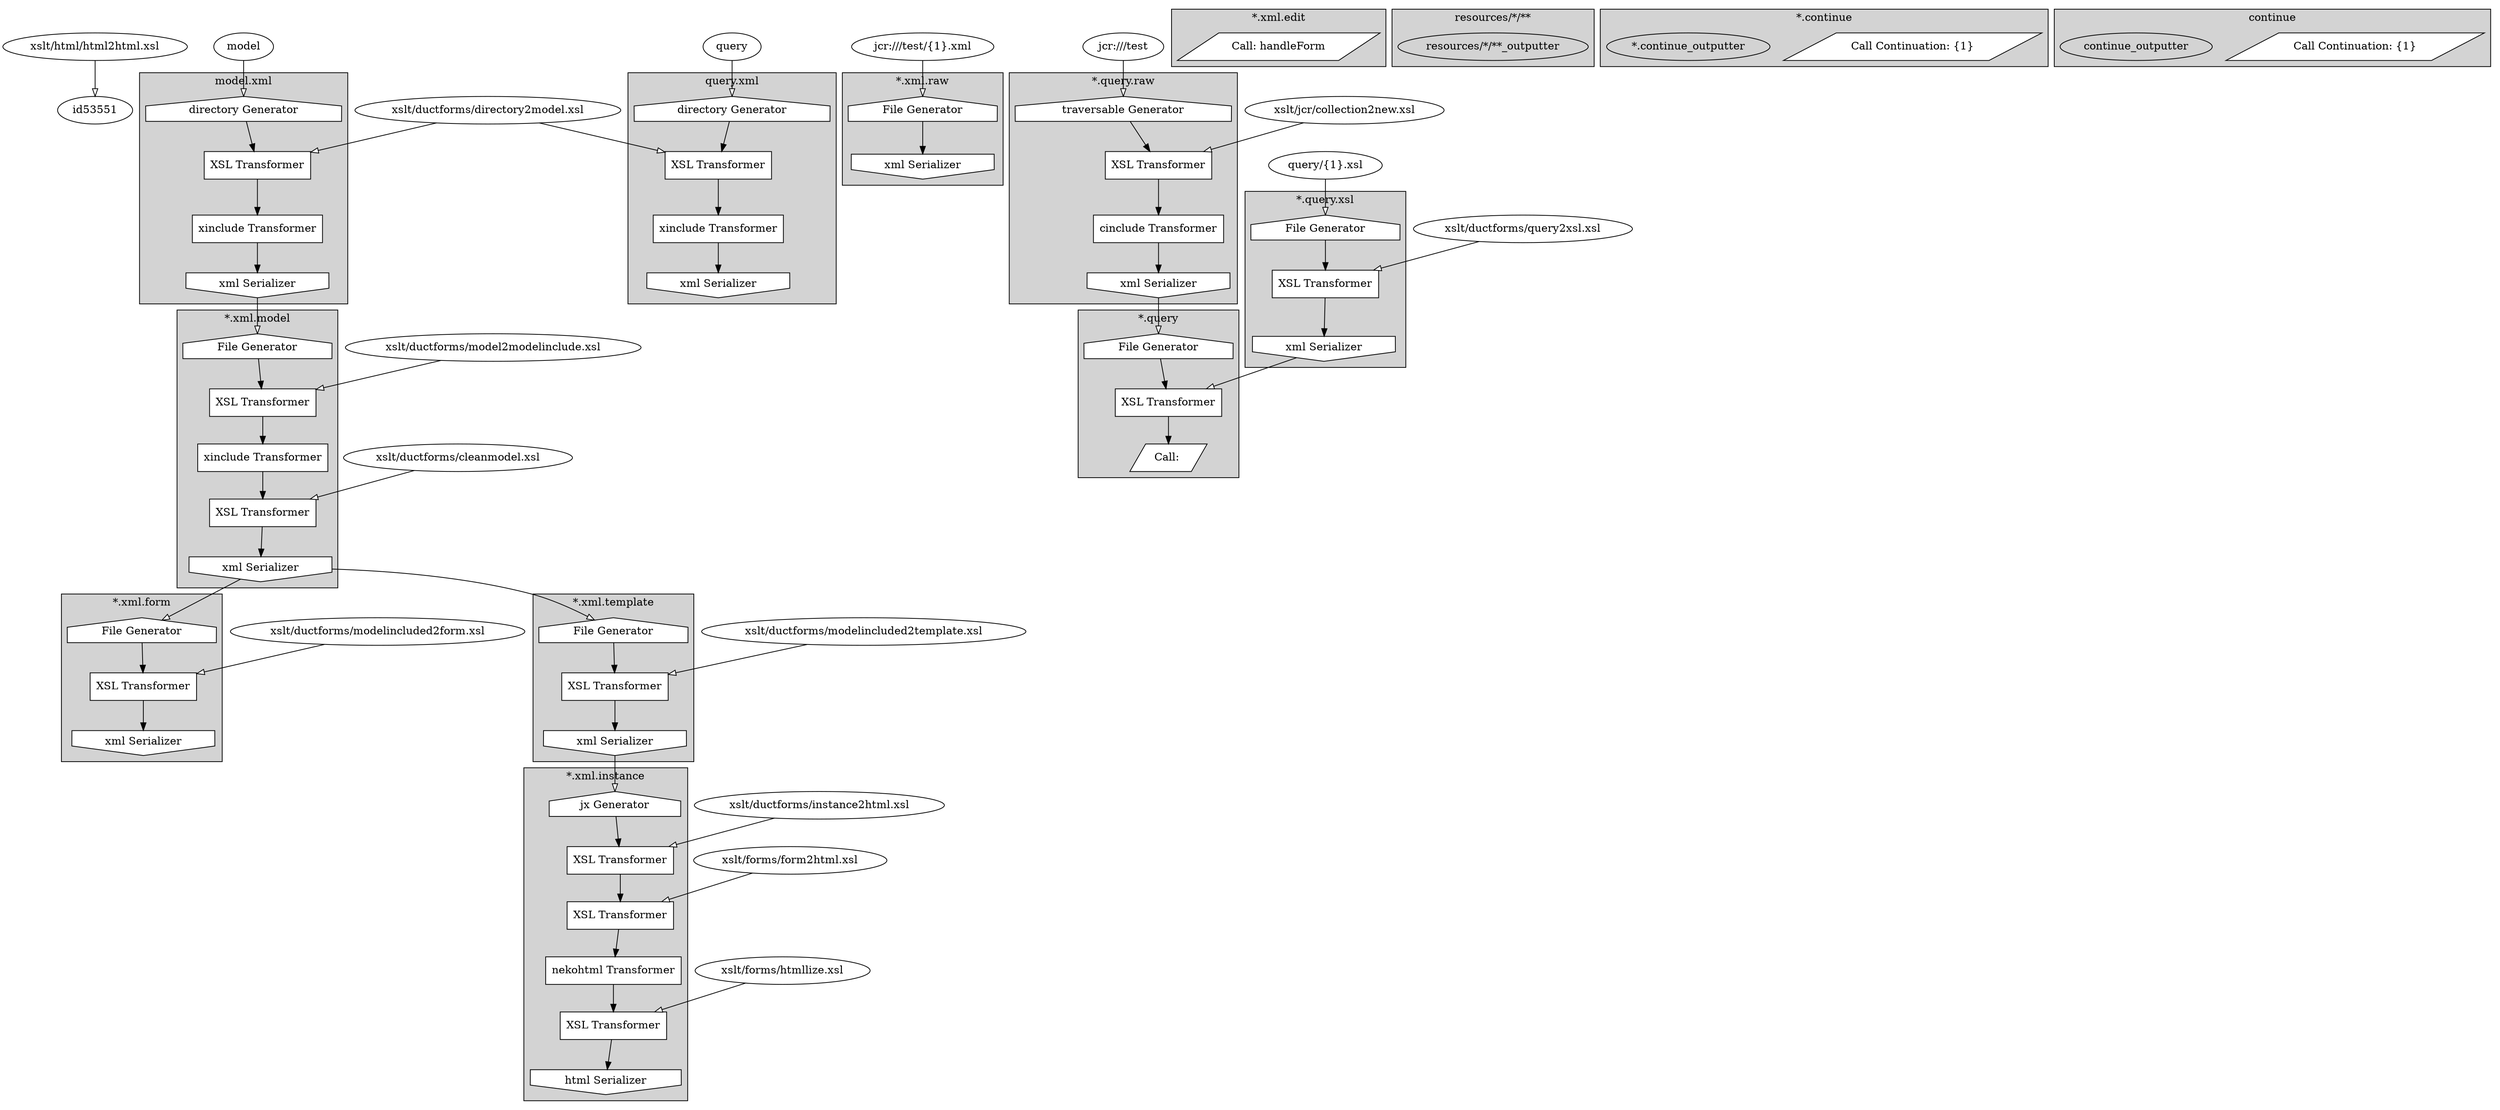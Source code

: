 
digraph CocoonSitemap {
	compound = true;
    
	"xslt/html/html2html.xsl" -> id53551 [style=filled,fillcolor=white];
			
	"model" -> id53586 [style=filled,fillcolor=white];
			
	"xslt/ductforms/directory2model.xsl" -> id53593 [style=filled,fillcolor=white];
			
	"query" -> id53614 [style=filled,fillcolor=white];
			
	"xslt/ductforms/directory2model.xsl" -> id53621 [style=filled,fillcolor=white];
			
	"jcr:///test/{1}.xml" -> id53643 [style=filled,fillcolor=white];
			
	"xslt/ductforms/model2modelinclude.xsl" -> id53668 [style=filled,fillcolor=white];
			
	"xslt/ductforms/cleanmodel.xsl" -> id53686 [style=filled,fillcolor=white];
			
	"xslt/ductforms/modelincluded2form.xsl" -> id53707 [style=filled,fillcolor=white];
			
	"xslt/ductforms/modelincluded2template.xsl" -> id53729 [style=filled,fillcolor=white];
			
	"jcr:///test" -> id53787 [style=filled,fillcolor=white];
			
	"xslt/jcr/collection2new.xsl" -> id53793 [style=filled,fillcolor=white];
			
	"query/{1}.xsl" -> id53815 [style=filled,fillcolor=white];
			
	"xslt/ductforms/query2xsl.xsl" -> id53819 [style=filled,fillcolor=white];
			
	"xslt/ductforms/instance2html.xsl" -> id53881 [style=filled,fillcolor=white];
			
	"xslt/forms/form2html.xsl" -> id53897 [style=filled,fillcolor=white];
			
	"xslt/forms/htmllize.xsl" -> id53927 [style=filled,fillcolor=white];
			
    subgraph "cluster_model.xml" {
	
        label = "model.xml";
		style = filled;
		fillcolor = lightgrey;

       	id53586 [shape=house,label="directory Generator",style=filled,fillcolor=white];
    id53593 [shape=box,label="XSL Transformer",style=filled,fillcolor=white];
    id53597 [shape=box,label="xinclude Transformer",style=filled,fillcolor=white];
    
        "model.xml_outputter" [shape=invhouse,label="xml Serializer",style=filled,fillcolor=white];
    id53586 -> id53593 -> id53597 -> "model.xml_outputter";
    }
    
    subgraph "cluster_query.xml" {
	
        label = "query.xml";
		style = filled;
		fillcolor = lightgrey;

       	id53614 [shape=house,label="directory Generator",style=filled,fillcolor=white];
    id53621 [shape=box,label="XSL Transformer",style=filled,fillcolor=white];
    id53626 [shape=box,label="xinclude Transformer",style=filled,fillcolor=white];
    
        "query.xml_outputter" [shape=invhouse,label="xml Serializer",style=filled,fillcolor=white];
    id53614 -> id53621 -> id53626 -> "query.xml_outputter";
    }
    
    subgraph "cluster_*.xml.raw" {
	
        label = "*.xml.raw";
		style = filled;
		fillcolor = lightgrey;

       	id53643 [shape=house,label="File Generator",style=filled,fillcolor=white];
    
        "*.xml.raw_outputter" [shape=invhouse,label="xml Serializer",style=filled,fillcolor=white];
    id53643 -> "*.xml.raw_outputter";
    }
    
    subgraph "cluster_*.xml.model" {
	
        label = "*.xml.model";
		style = filled;
		fillcolor = lightgrey;

       	id53664 [shape=house,label="File Generator",style=filled,fillcolor=white];
    id53668 [shape=box,label="XSL Transformer",style=filled,fillcolor=white];
    id53682 [shape=box,label="xinclude Transformer",style=filled,fillcolor=white];
    id53686 [shape=box,label="XSL Transformer",style=filled,fillcolor=white];
    
        "*.xml.model_outputter" [shape=invhouse,label="xml Serializer",style=filled,fillcolor=white];
    id53664 -> id53668 -> id53682 -> id53686 -> "*.xml.model_outputter";
    }
    
    subgraph "cluster_*.xml.form" {
	
        label = "*.xml.form";
		style = filled;
		fillcolor = lightgrey;

       	id53702 [shape=house,label="File Generator",style=filled,fillcolor=white];
    id53707 [shape=box,label="XSL Transformer",style=filled,fillcolor=white];
    
        "*.xml.form_outputter" [shape=invhouse,label="xml Serializer",style=filled,fillcolor=white];
    id53702 -> id53707 -> "*.xml.form_outputter";
    }
    
    subgraph "cluster_*.xml.template" {
	
        label = "*.xml.template";
		style = filled;
		fillcolor = lightgrey;

       	id53725 [shape=house,label="File Generator",style=filled,fillcolor=white];
    id53729 [shape=box,label="XSL Transformer",style=filled,fillcolor=white];
    
        "*.xml.template_outputter" [shape=invhouse,label="xml Serializer",style=filled,fillcolor=white];
    id53725 -> id53729 -> "*.xml.template_outputter";
    }
    
    subgraph "cluster_*.xml.edit" {
	
        label = "*.xml.edit";
		style = filled;
		fillcolor = lightgrey;

       	
        "*.xml.edit_outputter" [shape=parallelogram,label="Call: handleForm",style=filled,fillcolor=white];
    "*.xml.edit_outputter";
    }
    
    subgraph "cluster_*.query.raw" {
	
        label = "*.query.raw";
		style = filled;
		fillcolor = lightgrey;

       	id53787 [shape=house,label="traversable Generator",style=filled,fillcolor=white];
    id53793 [shape=box,label="XSL Transformer",style=filled,fillcolor=white];
    id53801 [shape=box,label="cinclude Transformer",style=filled,fillcolor=white];
    
        "*.query.raw_outputter" [shape=invhouse,label="xml Serializer",style=filled,fillcolor=white];
    id53787 -> id53793 -> id53801 -> "*.query.raw_outputter";
    }
    
    subgraph "cluster_*.query.xsl" {
	
        label = "*.query.xsl";
		style = filled;
		fillcolor = lightgrey;

       	id53815 [shape=house,label="File Generator",style=filled,fillcolor=white];
    id53819 [shape=box,label="XSL Transformer",style=filled,fillcolor=white];
    
        "*.query.xsl_outputter" [shape=invhouse,label="xml Serializer",style=filled,fillcolor=white];
    id53815 -> id53819 -> "*.query.xsl_outputter";
    }
    
    subgraph "cluster_*.query" {
	
        label = "*.query";
		style = filled;
		fillcolor = lightgrey;

       	id53833 [shape=house,label="File Generator",style=filled,fillcolor=white];
    id53838 [shape=box,label="XSL Transformer",style=filled,fillcolor=white];
    
        "*.query_outputter" [shape=parallelogram,label="Call: ",style=filled,fillcolor=white];
    id53833 -> id53838 -> "*.query_outputter";
    }
    
    subgraph "cluster_*.xml.instance" {
	
        label = "*.xml.instance";
		style = filled;
		fillcolor = lightgrey;

       	id53862 [shape=house,label="jx Generator",style=filled,fillcolor=white];
    id53881 [shape=box,label="XSL Transformer",style=filled,fillcolor=white];
    id53897 [shape=box,label="XSL Transformer",style=filled,fillcolor=white];
    id53916 [shape=box,label="nekohtml Transformer",style=filled,fillcolor=white];
    id53927 [shape=box,label="XSL Transformer",style=filled,fillcolor=white];
    
        "*.xml.instance_outputter" [shape=invhouse,label="html Serializer",style=filled,fillcolor=white];
    id53862 -> id53881 -> id53897 -> id53916 -> id53927 -> "*.xml.instance_outputter";
    }
    
    subgraph "cluster_resources/*/**" {
	
        label = "resources/*/**";
		style = filled;
		fillcolor = lightgrey;

       	"resources/*/**_outputter";
    }
    
    subgraph "cluster_*.continue" {
	
        label = "*.continue";
		style = filled;
		fillcolor = lightgrey;

       	id53959 [shape=parallelogram,label="Call Continuation: {1}",style=filled,fillcolor=white];
    "*.continue_outputter";
    }
    
    subgraph "cluster_continue" {
	
        label = "continue";
		style = filled;
		fillcolor = lightgrey;

       	id53973 [shape=parallelogram,label="Call Continuation: {1}",style=filled,fillcolor=white];
    "continue_outputter";
    }
    
	"model.xml_outputter" -> id53664 [style=filled,fillcolor=white];
			
	"*.xml.model_outputter" -> id53702 [style=filled,fillcolor=white];
			
	"*.xml.model_outputter" -> id53725 [style=filled,fillcolor=white];
			
	"*.query.raw_outputter" -> id53833 [style=filled,fillcolor=white];
			
	"*.query.xsl_outputter" -> id53838 [style=filled,fillcolor=white];
			
	"*.xml.template_outputter" -> id53862 [style=filled,fillcolor=white];
			
}
    